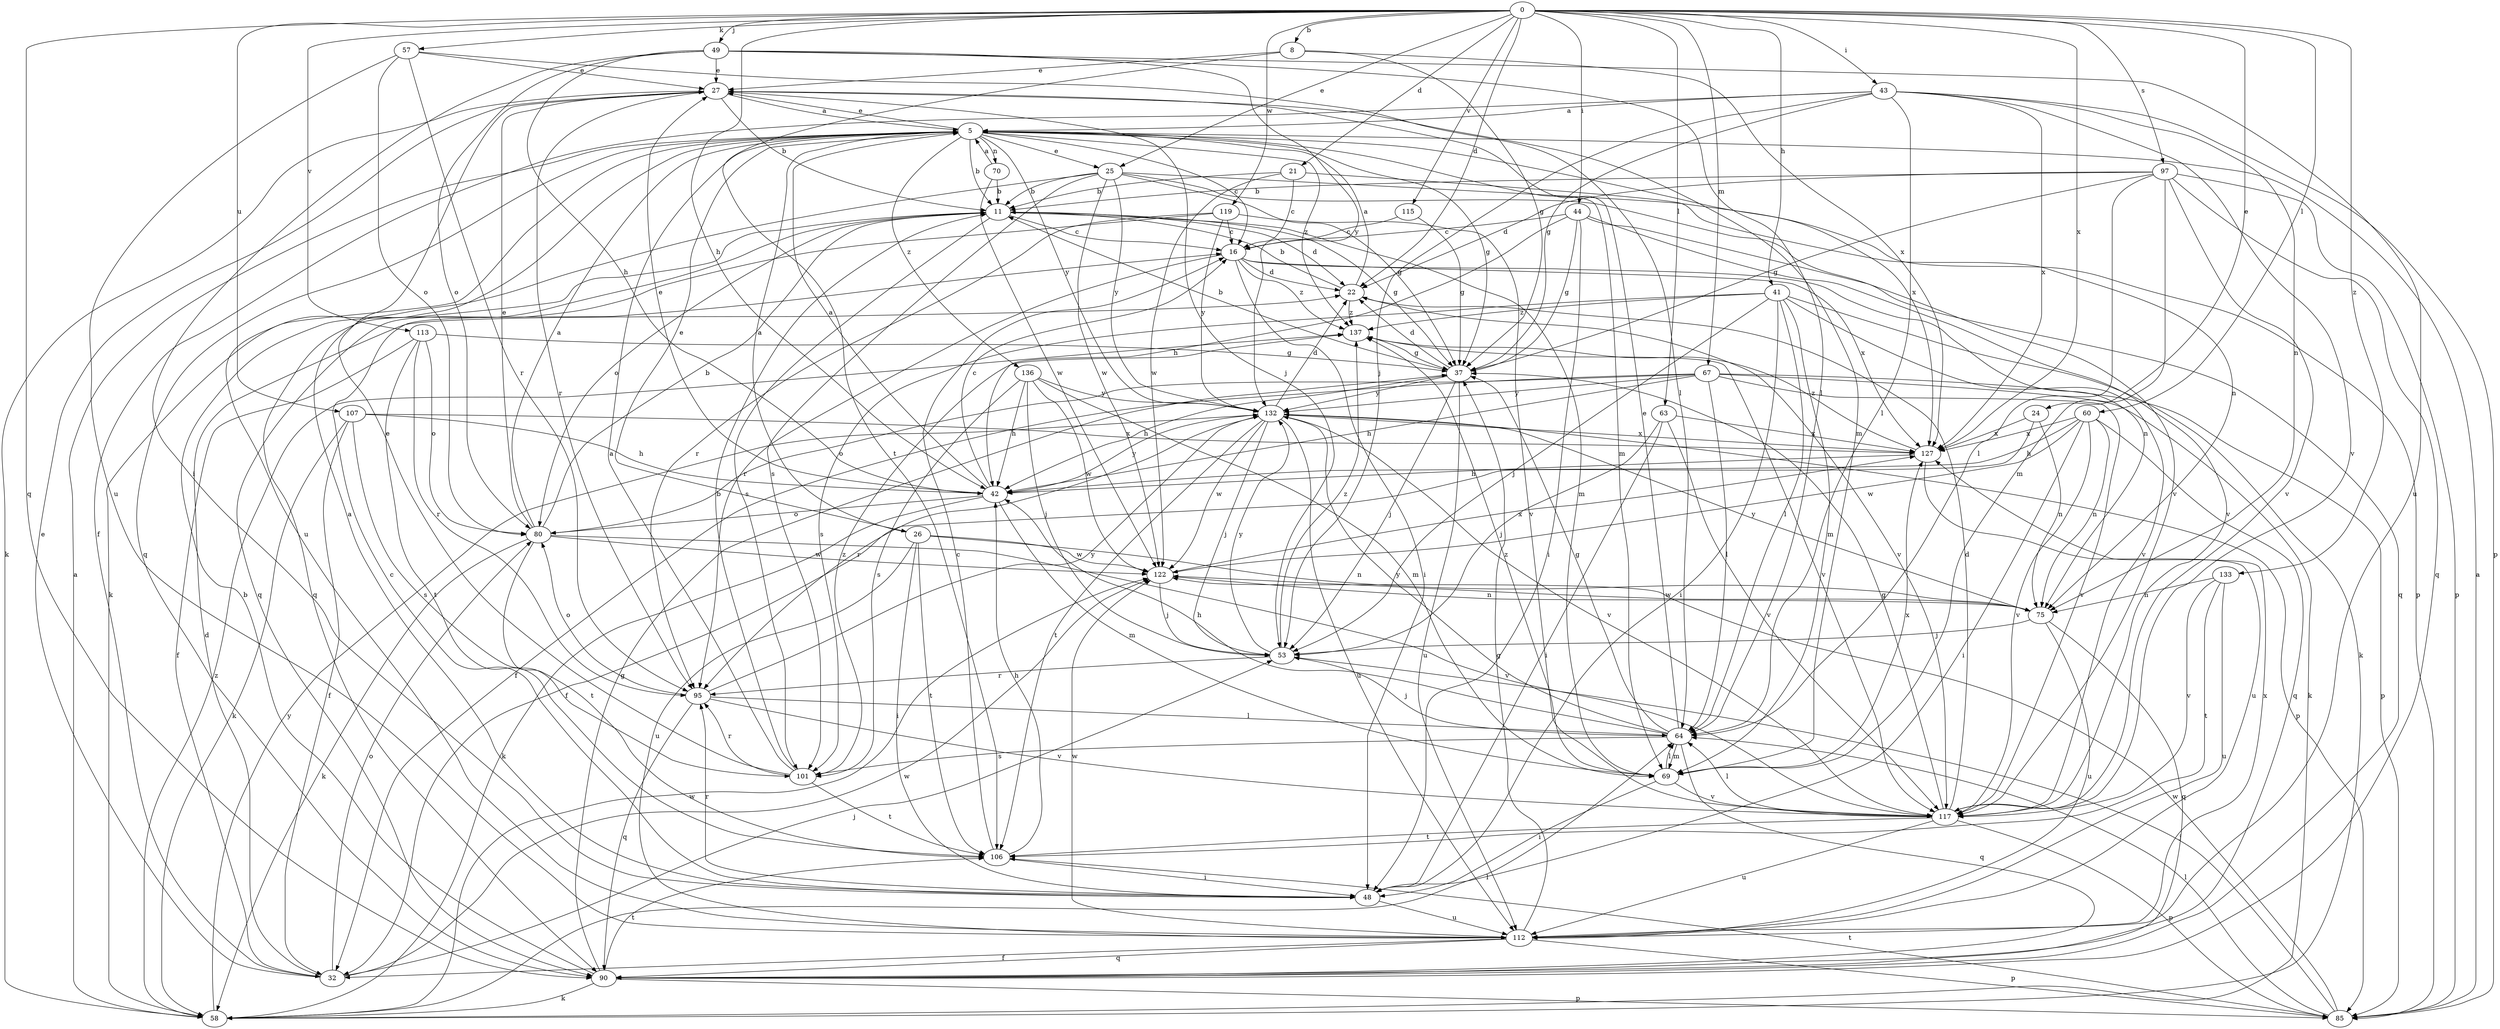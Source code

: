 strict digraph  {
0;
5;
8;
11;
16;
21;
22;
24;
25;
26;
27;
32;
37;
41;
42;
43;
44;
48;
49;
53;
57;
58;
60;
63;
64;
67;
69;
70;
75;
80;
85;
90;
95;
97;
101;
106;
107;
112;
113;
115;
117;
119;
122;
127;
132;
133;
136;
137;
0 -> 8  [label=b];
0 -> 21  [label=d];
0 -> 22  [label=d];
0 -> 24  [label=e];
0 -> 25  [label=e];
0 -> 41  [label=h];
0 -> 42  [label=h];
0 -> 43  [label=i];
0 -> 44  [label=i];
0 -> 49  [label=j];
0 -> 57  [label=k];
0 -> 60  [label=l];
0 -> 63  [label=l];
0 -> 67  [label=m];
0 -> 90  [label=q];
0 -> 97  [label=s];
0 -> 107  [label=u];
0 -> 113  [label=v];
0 -> 115  [label=v];
0 -> 119  [label=w];
0 -> 127  [label=x];
0 -> 133  [label=z];
5 -> 11  [label=b];
5 -> 16  [label=c];
5 -> 25  [label=e];
5 -> 26  [label=e];
5 -> 27  [label=e];
5 -> 37  [label=g];
5 -> 69  [label=m];
5 -> 70  [label=n];
5 -> 90  [label=q];
5 -> 112  [label=u];
5 -> 127  [label=x];
5 -> 132  [label=y];
5 -> 136  [label=z];
5 -> 137  [label=z];
8 -> 27  [label=e];
8 -> 37  [label=g];
8 -> 106  [label=t];
8 -> 127  [label=x];
11 -> 16  [label=c];
11 -> 22  [label=d];
11 -> 37  [label=g];
11 -> 69  [label=m];
11 -> 80  [label=o];
11 -> 90  [label=q];
11 -> 101  [label=s];
16 -> 22  [label=d];
16 -> 48  [label=i];
16 -> 75  [label=n];
16 -> 95  [label=r];
16 -> 127  [label=x];
16 -> 137  [label=z];
21 -> 11  [label=b];
21 -> 16  [label=c];
21 -> 75  [label=n];
21 -> 122  [label=w];
22 -> 5  [label=a];
22 -> 11  [label=b];
22 -> 117  [label=v];
22 -> 137  [label=z];
24 -> 32  [label=f];
24 -> 75  [label=n];
24 -> 127  [label=x];
25 -> 11  [label=b];
25 -> 37  [label=g];
25 -> 58  [label=k];
25 -> 85  [label=p];
25 -> 101  [label=s];
25 -> 117  [label=v];
25 -> 122  [label=w];
25 -> 132  [label=y];
26 -> 5  [label=a];
26 -> 48  [label=i];
26 -> 75  [label=n];
26 -> 106  [label=t];
26 -> 112  [label=u];
26 -> 122  [label=w];
27 -> 5  [label=a];
27 -> 11  [label=b];
27 -> 53  [label=j];
27 -> 58  [label=k];
27 -> 69  [label=m];
27 -> 95  [label=r];
32 -> 22  [label=d];
32 -> 27  [label=e];
32 -> 53  [label=j];
32 -> 80  [label=o];
32 -> 122  [label=w];
37 -> 11  [label=b];
37 -> 22  [label=d];
37 -> 42  [label=h];
37 -> 53  [label=j];
37 -> 112  [label=u];
37 -> 132  [label=y];
41 -> 48  [label=i];
41 -> 53  [label=j];
41 -> 58  [label=k];
41 -> 64  [label=l];
41 -> 69  [label=m];
41 -> 101  [label=s];
41 -> 117  [label=v];
41 -> 137  [label=z];
42 -> 5  [label=a];
42 -> 16  [label=c];
42 -> 27  [label=e];
42 -> 58  [label=k];
42 -> 69  [label=m];
42 -> 80  [label=o];
42 -> 132  [label=y];
43 -> 5  [label=a];
43 -> 32  [label=f];
43 -> 37  [label=g];
43 -> 53  [label=j];
43 -> 64  [label=l];
43 -> 75  [label=n];
43 -> 85  [label=p];
43 -> 117  [label=v];
43 -> 127  [label=x];
44 -> 16  [label=c];
44 -> 37  [label=g];
44 -> 42  [label=h];
44 -> 48  [label=i];
44 -> 90  [label=q];
44 -> 117  [label=v];
48 -> 5  [label=a];
48 -> 16  [label=c];
48 -> 95  [label=r];
48 -> 112  [label=u];
49 -> 27  [label=e];
49 -> 42  [label=h];
49 -> 48  [label=i];
49 -> 64  [label=l];
49 -> 80  [label=o];
49 -> 112  [label=u];
49 -> 132  [label=y];
53 -> 95  [label=r];
53 -> 132  [label=y];
53 -> 137  [label=z];
57 -> 27  [label=e];
57 -> 64  [label=l];
57 -> 80  [label=o];
57 -> 95  [label=r];
57 -> 112  [label=u];
58 -> 5  [label=a];
58 -> 64  [label=l];
58 -> 122  [label=w];
58 -> 132  [label=y];
58 -> 137  [label=z];
60 -> 42  [label=h];
60 -> 48  [label=i];
60 -> 75  [label=n];
60 -> 90  [label=q];
60 -> 117  [label=v];
60 -> 122  [label=w];
60 -> 127  [label=x];
63 -> 48  [label=i];
63 -> 53  [label=j];
63 -> 117  [label=v];
63 -> 127  [label=x];
64 -> 27  [label=e];
64 -> 37  [label=g];
64 -> 42  [label=h];
64 -> 53  [label=j];
64 -> 69  [label=m];
64 -> 90  [label=q];
64 -> 101  [label=s];
64 -> 132  [label=y];
67 -> 32  [label=f];
67 -> 42  [label=h];
67 -> 58  [label=k];
67 -> 64  [label=l];
67 -> 80  [label=o];
67 -> 85  [label=p];
67 -> 117  [label=v];
67 -> 132  [label=y];
69 -> 48  [label=i];
69 -> 64  [label=l];
69 -> 117  [label=v];
69 -> 127  [label=x];
69 -> 137  [label=z];
70 -> 5  [label=a];
70 -> 11  [label=b];
70 -> 122  [label=w];
75 -> 53  [label=j];
75 -> 90  [label=q];
75 -> 112  [label=u];
75 -> 122  [label=w];
75 -> 132  [label=y];
80 -> 5  [label=a];
80 -> 11  [label=b];
80 -> 27  [label=e];
80 -> 58  [label=k];
80 -> 106  [label=t];
80 -> 117  [label=v];
80 -> 122  [label=w];
85 -> 5  [label=a];
85 -> 53  [label=j];
85 -> 64  [label=l];
85 -> 106  [label=t];
85 -> 122  [label=w];
90 -> 11  [label=b];
90 -> 37  [label=g];
90 -> 58  [label=k];
90 -> 85  [label=p];
90 -> 106  [label=t];
95 -> 64  [label=l];
95 -> 80  [label=o];
95 -> 90  [label=q];
95 -> 117  [label=v];
95 -> 132  [label=y];
97 -> 11  [label=b];
97 -> 22  [label=d];
97 -> 37  [label=g];
97 -> 64  [label=l];
97 -> 69  [label=m];
97 -> 85  [label=p];
97 -> 90  [label=q];
97 -> 117  [label=v];
101 -> 5  [label=a];
101 -> 11  [label=b];
101 -> 27  [label=e];
101 -> 95  [label=r];
101 -> 106  [label=t];
101 -> 137  [label=z];
106 -> 16  [label=c];
106 -> 42  [label=h];
106 -> 48  [label=i];
107 -> 32  [label=f];
107 -> 42  [label=h];
107 -> 58  [label=k];
107 -> 101  [label=s];
107 -> 127  [label=x];
112 -> 32  [label=f];
112 -> 37  [label=g];
112 -> 85  [label=p];
112 -> 90  [label=q];
112 -> 122  [label=w];
112 -> 127  [label=x];
113 -> 32  [label=f];
113 -> 37  [label=g];
113 -> 80  [label=o];
113 -> 95  [label=r];
113 -> 106  [label=t];
115 -> 16  [label=c];
115 -> 37  [label=g];
117 -> 22  [label=d];
117 -> 37  [label=g];
117 -> 64  [label=l];
117 -> 85  [label=p];
117 -> 106  [label=t];
117 -> 112  [label=u];
119 -> 16  [label=c];
119 -> 90  [label=q];
119 -> 95  [label=r];
119 -> 117  [label=v];
119 -> 132  [label=y];
122 -> 53  [label=j];
122 -> 75  [label=n];
122 -> 127  [label=x];
127 -> 42  [label=h];
127 -> 112  [label=u];
127 -> 137  [label=z];
132 -> 22  [label=d];
132 -> 53  [label=j];
132 -> 85  [label=p];
132 -> 95  [label=r];
132 -> 106  [label=t];
132 -> 112  [label=u];
132 -> 117  [label=v];
132 -> 122  [label=w];
132 -> 127  [label=x];
133 -> 75  [label=n];
133 -> 106  [label=t];
133 -> 112  [label=u];
133 -> 117  [label=v];
136 -> 42  [label=h];
136 -> 53  [label=j];
136 -> 69  [label=m];
136 -> 101  [label=s];
136 -> 122  [label=w];
136 -> 132  [label=y];
137 -> 37  [label=g];
137 -> 117  [label=v];
}
